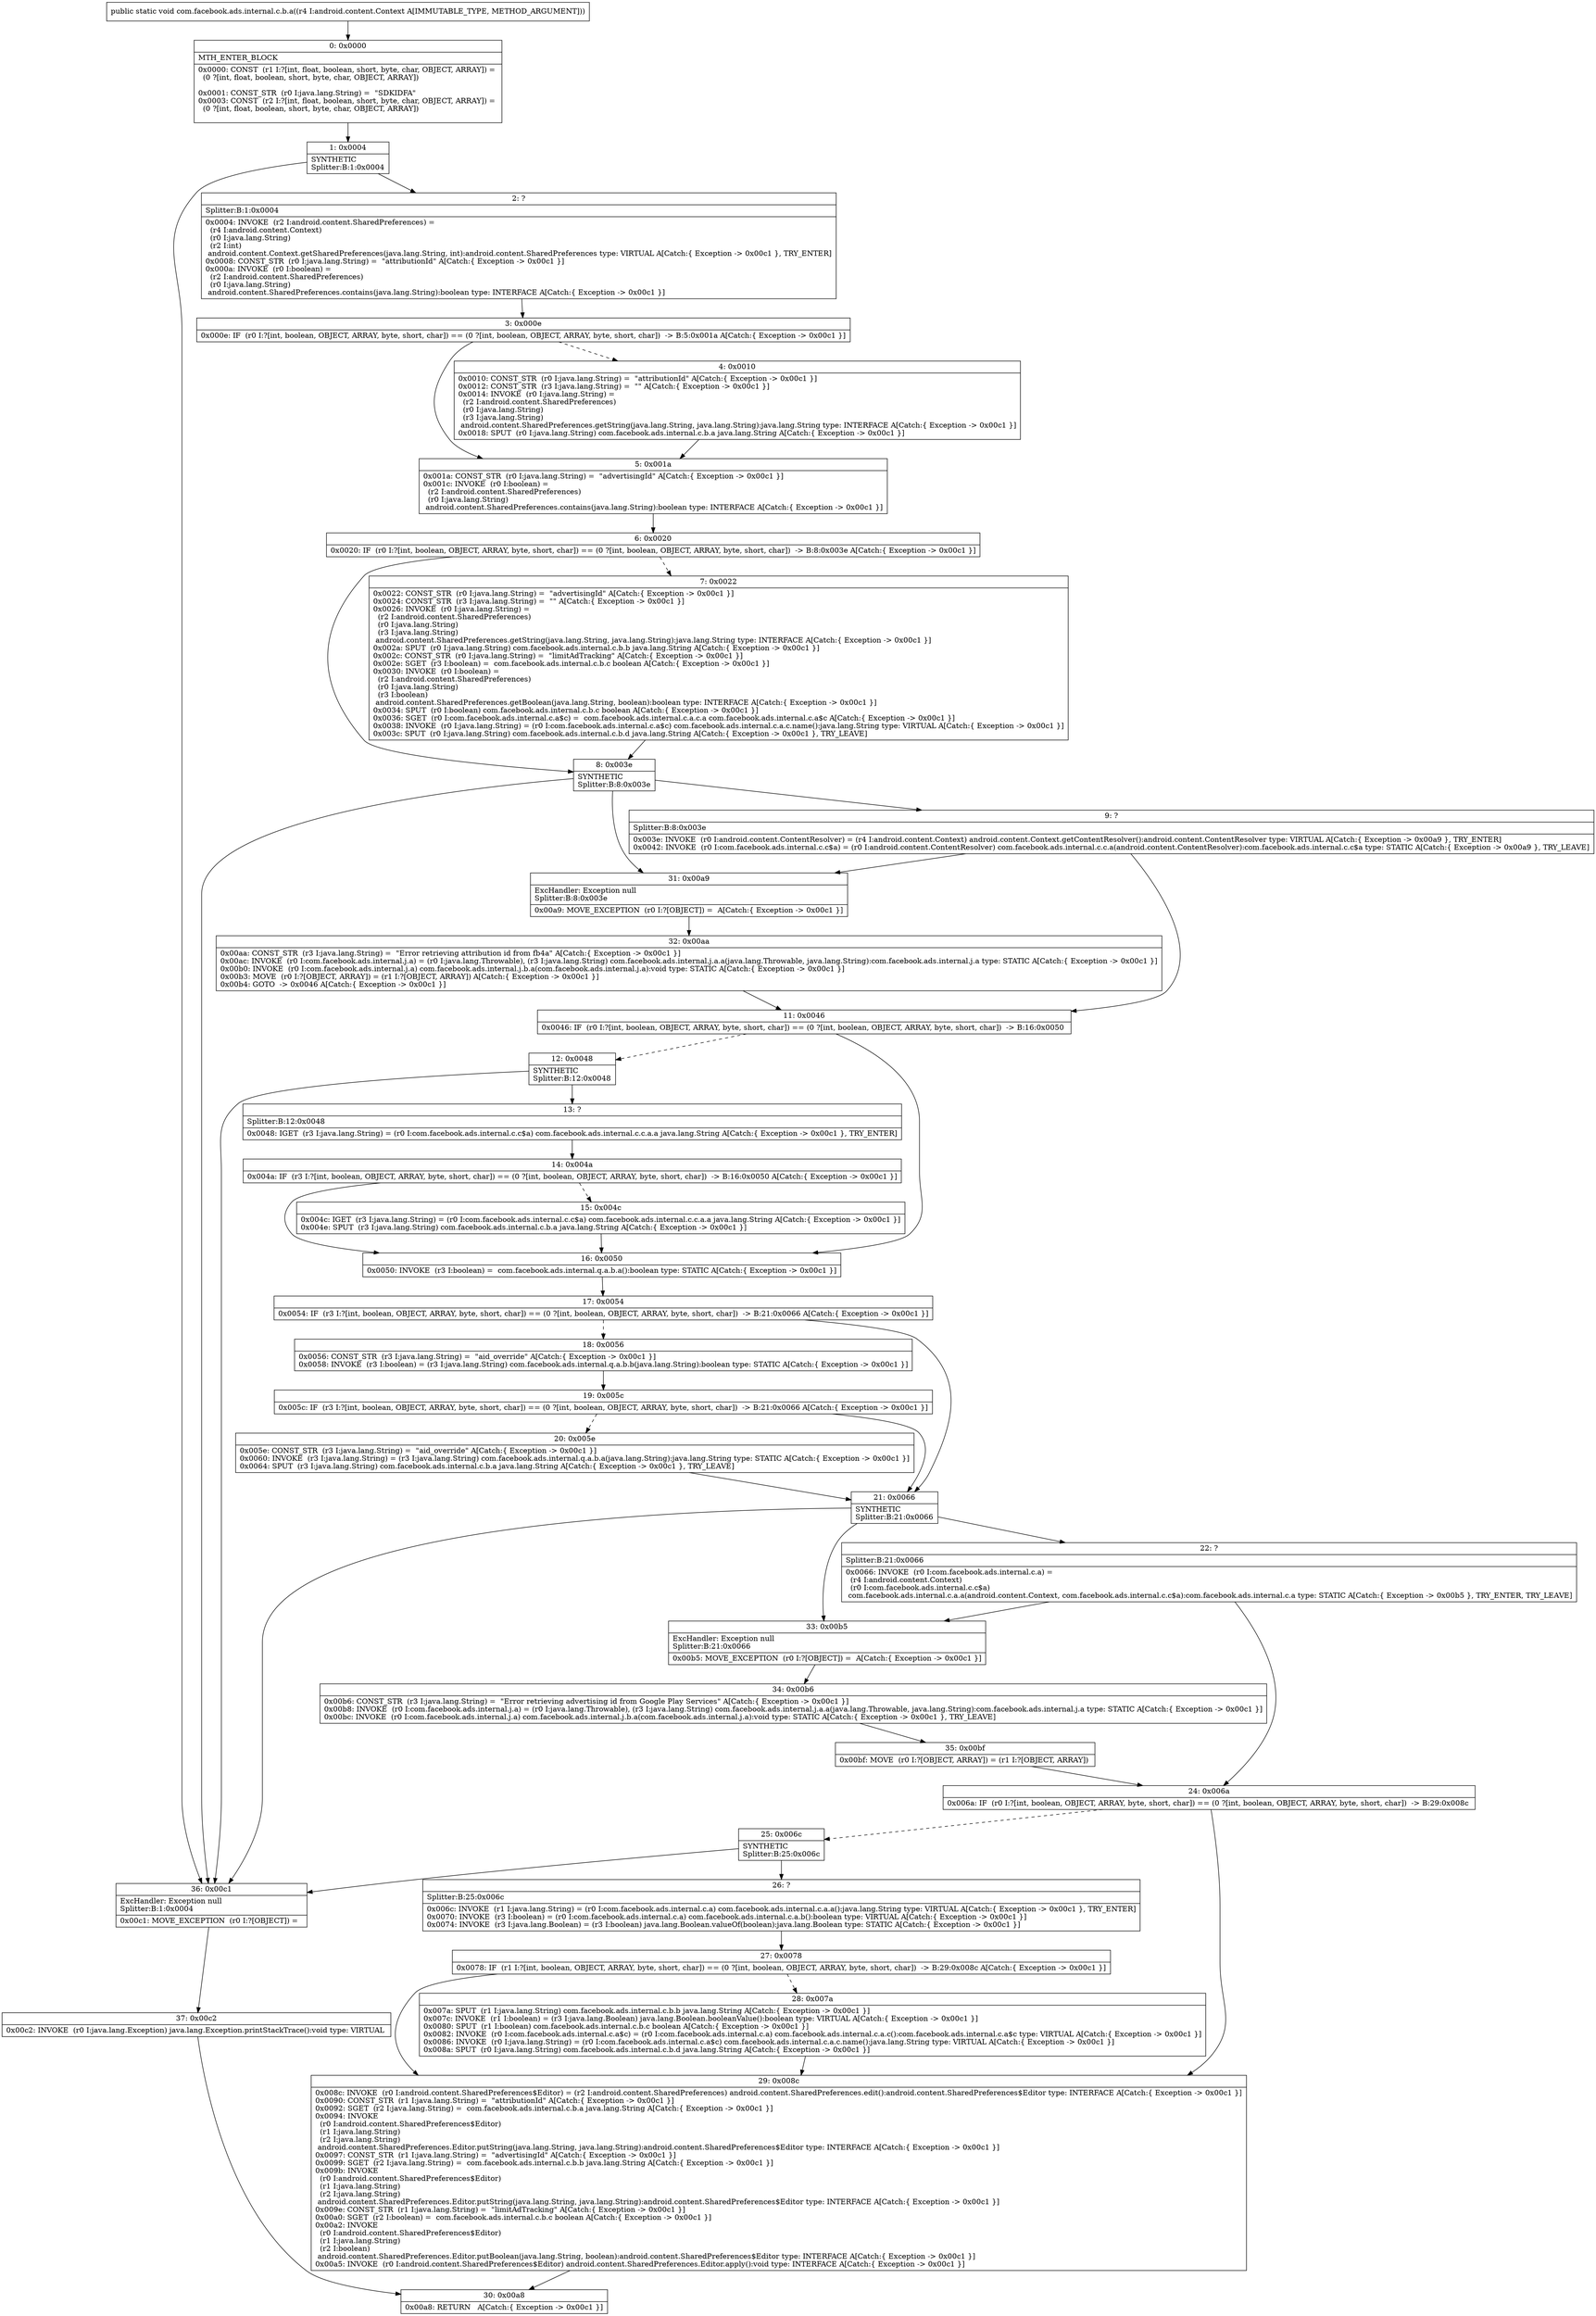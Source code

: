 digraph "CFG forcom.facebook.ads.internal.c.b.a(Landroid\/content\/Context;)V" {
Node_0 [shape=record,label="{0\:\ 0x0000|MTH_ENTER_BLOCK\l|0x0000: CONST  (r1 I:?[int, float, boolean, short, byte, char, OBJECT, ARRAY]) = \l  (0 ?[int, float, boolean, short, byte, char, OBJECT, ARRAY])\l \l0x0001: CONST_STR  (r0 I:java.lang.String) =  \"SDKIDFA\" \l0x0003: CONST  (r2 I:?[int, float, boolean, short, byte, char, OBJECT, ARRAY]) = \l  (0 ?[int, float, boolean, short, byte, char, OBJECT, ARRAY])\l \l}"];
Node_1 [shape=record,label="{1\:\ 0x0004|SYNTHETIC\lSplitter:B:1:0x0004\l}"];
Node_2 [shape=record,label="{2\:\ ?|Splitter:B:1:0x0004\l|0x0004: INVOKE  (r2 I:android.content.SharedPreferences) = \l  (r4 I:android.content.Context)\l  (r0 I:java.lang.String)\l  (r2 I:int)\l android.content.Context.getSharedPreferences(java.lang.String, int):android.content.SharedPreferences type: VIRTUAL A[Catch:\{ Exception \-\> 0x00c1 \}, TRY_ENTER]\l0x0008: CONST_STR  (r0 I:java.lang.String) =  \"attributionId\" A[Catch:\{ Exception \-\> 0x00c1 \}]\l0x000a: INVOKE  (r0 I:boolean) = \l  (r2 I:android.content.SharedPreferences)\l  (r0 I:java.lang.String)\l android.content.SharedPreferences.contains(java.lang.String):boolean type: INTERFACE A[Catch:\{ Exception \-\> 0x00c1 \}]\l}"];
Node_3 [shape=record,label="{3\:\ 0x000e|0x000e: IF  (r0 I:?[int, boolean, OBJECT, ARRAY, byte, short, char]) == (0 ?[int, boolean, OBJECT, ARRAY, byte, short, char])  \-\> B:5:0x001a A[Catch:\{ Exception \-\> 0x00c1 \}]\l}"];
Node_4 [shape=record,label="{4\:\ 0x0010|0x0010: CONST_STR  (r0 I:java.lang.String) =  \"attributionId\" A[Catch:\{ Exception \-\> 0x00c1 \}]\l0x0012: CONST_STR  (r3 I:java.lang.String) =  \"\" A[Catch:\{ Exception \-\> 0x00c1 \}]\l0x0014: INVOKE  (r0 I:java.lang.String) = \l  (r2 I:android.content.SharedPreferences)\l  (r0 I:java.lang.String)\l  (r3 I:java.lang.String)\l android.content.SharedPreferences.getString(java.lang.String, java.lang.String):java.lang.String type: INTERFACE A[Catch:\{ Exception \-\> 0x00c1 \}]\l0x0018: SPUT  (r0 I:java.lang.String) com.facebook.ads.internal.c.b.a java.lang.String A[Catch:\{ Exception \-\> 0x00c1 \}]\l}"];
Node_5 [shape=record,label="{5\:\ 0x001a|0x001a: CONST_STR  (r0 I:java.lang.String) =  \"advertisingId\" A[Catch:\{ Exception \-\> 0x00c1 \}]\l0x001c: INVOKE  (r0 I:boolean) = \l  (r2 I:android.content.SharedPreferences)\l  (r0 I:java.lang.String)\l android.content.SharedPreferences.contains(java.lang.String):boolean type: INTERFACE A[Catch:\{ Exception \-\> 0x00c1 \}]\l}"];
Node_6 [shape=record,label="{6\:\ 0x0020|0x0020: IF  (r0 I:?[int, boolean, OBJECT, ARRAY, byte, short, char]) == (0 ?[int, boolean, OBJECT, ARRAY, byte, short, char])  \-\> B:8:0x003e A[Catch:\{ Exception \-\> 0x00c1 \}]\l}"];
Node_7 [shape=record,label="{7\:\ 0x0022|0x0022: CONST_STR  (r0 I:java.lang.String) =  \"advertisingId\" A[Catch:\{ Exception \-\> 0x00c1 \}]\l0x0024: CONST_STR  (r3 I:java.lang.String) =  \"\" A[Catch:\{ Exception \-\> 0x00c1 \}]\l0x0026: INVOKE  (r0 I:java.lang.String) = \l  (r2 I:android.content.SharedPreferences)\l  (r0 I:java.lang.String)\l  (r3 I:java.lang.String)\l android.content.SharedPreferences.getString(java.lang.String, java.lang.String):java.lang.String type: INTERFACE A[Catch:\{ Exception \-\> 0x00c1 \}]\l0x002a: SPUT  (r0 I:java.lang.String) com.facebook.ads.internal.c.b.b java.lang.String A[Catch:\{ Exception \-\> 0x00c1 \}]\l0x002c: CONST_STR  (r0 I:java.lang.String) =  \"limitAdTracking\" A[Catch:\{ Exception \-\> 0x00c1 \}]\l0x002e: SGET  (r3 I:boolean) =  com.facebook.ads.internal.c.b.c boolean A[Catch:\{ Exception \-\> 0x00c1 \}]\l0x0030: INVOKE  (r0 I:boolean) = \l  (r2 I:android.content.SharedPreferences)\l  (r0 I:java.lang.String)\l  (r3 I:boolean)\l android.content.SharedPreferences.getBoolean(java.lang.String, boolean):boolean type: INTERFACE A[Catch:\{ Exception \-\> 0x00c1 \}]\l0x0034: SPUT  (r0 I:boolean) com.facebook.ads.internal.c.b.c boolean A[Catch:\{ Exception \-\> 0x00c1 \}]\l0x0036: SGET  (r0 I:com.facebook.ads.internal.c.a$c) =  com.facebook.ads.internal.c.a.c.a com.facebook.ads.internal.c.a$c A[Catch:\{ Exception \-\> 0x00c1 \}]\l0x0038: INVOKE  (r0 I:java.lang.String) = (r0 I:com.facebook.ads.internal.c.a$c) com.facebook.ads.internal.c.a.c.name():java.lang.String type: VIRTUAL A[Catch:\{ Exception \-\> 0x00c1 \}]\l0x003c: SPUT  (r0 I:java.lang.String) com.facebook.ads.internal.c.b.d java.lang.String A[Catch:\{ Exception \-\> 0x00c1 \}, TRY_LEAVE]\l}"];
Node_8 [shape=record,label="{8\:\ 0x003e|SYNTHETIC\lSplitter:B:8:0x003e\l}"];
Node_9 [shape=record,label="{9\:\ ?|Splitter:B:8:0x003e\l|0x003e: INVOKE  (r0 I:android.content.ContentResolver) = (r4 I:android.content.Context) android.content.Context.getContentResolver():android.content.ContentResolver type: VIRTUAL A[Catch:\{ Exception \-\> 0x00a9 \}, TRY_ENTER]\l0x0042: INVOKE  (r0 I:com.facebook.ads.internal.c.c$a) = (r0 I:android.content.ContentResolver) com.facebook.ads.internal.c.c.a(android.content.ContentResolver):com.facebook.ads.internal.c.c$a type: STATIC A[Catch:\{ Exception \-\> 0x00a9 \}, TRY_LEAVE]\l}"];
Node_11 [shape=record,label="{11\:\ 0x0046|0x0046: IF  (r0 I:?[int, boolean, OBJECT, ARRAY, byte, short, char]) == (0 ?[int, boolean, OBJECT, ARRAY, byte, short, char])  \-\> B:16:0x0050 \l}"];
Node_12 [shape=record,label="{12\:\ 0x0048|SYNTHETIC\lSplitter:B:12:0x0048\l}"];
Node_13 [shape=record,label="{13\:\ ?|Splitter:B:12:0x0048\l|0x0048: IGET  (r3 I:java.lang.String) = (r0 I:com.facebook.ads.internal.c.c$a) com.facebook.ads.internal.c.c.a.a java.lang.String A[Catch:\{ Exception \-\> 0x00c1 \}, TRY_ENTER]\l}"];
Node_14 [shape=record,label="{14\:\ 0x004a|0x004a: IF  (r3 I:?[int, boolean, OBJECT, ARRAY, byte, short, char]) == (0 ?[int, boolean, OBJECT, ARRAY, byte, short, char])  \-\> B:16:0x0050 A[Catch:\{ Exception \-\> 0x00c1 \}]\l}"];
Node_15 [shape=record,label="{15\:\ 0x004c|0x004c: IGET  (r3 I:java.lang.String) = (r0 I:com.facebook.ads.internal.c.c$a) com.facebook.ads.internal.c.c.a.a java.lang.String A[Catch:\{ Exception \-\> 0x00c1 \}]\l0x004e: SPUT  (r3 I:java.lang.String) com.facebook.ads.internal.c.b.a java.lang.String A[Catch:\{ Exception \-\> 0x00c1 \}]\l}"];
Node_16 [shape=record,label="{16\:\ 0x0050|0x0050: INVOKE  (r3 I:boolean) =  com.facebook.ads.internal.q.a.b.a():boolean type: STATIC A[Catch:\{ Exception \-\> 0x00c1 \}]\l}"];
Node_17 [shape=record,label="{17\:\ 0x0054|0x0054: IF  (r3 I:?[int, boolean, OBJECT, ARRAY, byte, short, char]) == (0 ?[int, boolean, OBJECT, ARRAY, byte, short, char])  \-\> B:21:0x0066 A[Catch:\{ Exception \-\> 0x00c1 \}]\l}"];
Node_18 [shape=record,label="{18\:\ 0x0056|0x0056: CONST_STR  (r3 I:java.lang.String) =  \"aid_override\" A[Catch:\{ Exception \-\> 0x00c1 \}]\l0x0058: INVOKE  (r3 I:boolean) = (r3 I:java.lang.String) com.facebook.ads.internal.q.a.b.b(java.lang.String):boolean type: STATIC A[Catch:\{ Exception \-\> 0x00c1 \}]\l}"];
Node_19 [shape=record,label="{19\:\ 0x005c|0x005c: IF  (r3 I:?[int, boolean, OBJECT, ARRAY, byte, short, char]) == (0 ?[int, boolean, OBJECT, ARRAY, byte, short, char])  \-\> B:21:0x0066 A[Catch:\{ Exception \-\> 0x00c1 \}]\l}"];
Node_20 [shape=record,label="{20\:\ 0x005e|0x005e: CONST_STR  (r3 I:java.lang.String) =  \"aid_override\" A[Catch:\{ Exception \-\> 0x00c1 \}]\l0x0060: INVOKE  (r3 I:java.lang.String) = (r3 I:java.lang.String) com.facebook.ads.internal.q.a.b.a(java.lang.String):java.lang.String type: STATIC A[Catch:\{ Exception \-\> 0x00c1 \}]\l0x0064: SPUT  (r3 I:java.lang.String) com.facebook.ads.internal.c.b.a java.lang.String A[Catch:\{ Exception \-\> 0x00c1 \}, TRY_LEAVE]\l}"];
Node_21 [shape=record,label="{21\:\ 0x0066|SYNTHETIC\lSplitter:B:21:0x0066\l}"];
Node_22 [shape=record,label="{22\:\ ?|Splitter:B:21:0x0066\l|0x0066: INVOKE  (r0 I:com.facebook.ads.internal.c.a) = \l  (r4 I:android.content.Context)\l  (r0 I:com.facebook.ads.internal.c.c$a)\l com.facebook.ads.internal.c.a.a(android.content.Context, com.facebook.ads.internal.c.c$a):com.facebook.ads.internal.c.a type: STATIC A[Catch:\{ Exception \-\> 0x00b5 \}, TRY_ENTER, TRY_LEAVE]\l}"];
Node_24 [shape=record,label="{24\:\ 0x006a|0x006a: IF  (r0 I:?[int, boolean, OBJECT, ARRAY, byte, short, char]) == (0 ?[int, boolean, OBJECT, ARRAY, byte, short, char])  \-\> B:29:0x008c \l}"];
Node_25 [shape=record,label="{25\:\ 0x006c|SYNTHETIC\lSplitter:B:25:0x006c\l}"];
Node_26 [shape=record,label="{26\:\ ?|Splitter:B:25:0x006c\l|0x006c: INVOKE  (r1 I:java.lang.String) = (r0 I:com.facebook.ads.internal.c.a) com.facebook.ads.internal.c.a.a():java.lang.String type: VIRTUAL A[Catch:\{ Exception \-\> 0x00c1 \}, TRY_ENTER]\l0x0070: INVOKE  (r3 I:boolean) = (r0 I:com.facebook.ads.internal.c.a) com.facebook.ads.internal.c.a.b():boolean type: VIRTUAL A[Catch:\{ Exception \-\> 0x00c1 \}]\l0x0074: INVOKE  (r3 I:java.lang.Boolean) = (r3 I:boolean) java.lang.Boolean.valueOf(boolean):java.lang.Boolean type: STATIC A[Catch:\{ Exception \-\> 0x00c1 \}]\l}"];
Node_27 [shape=record,label="{27\:\ 0x0078|0x0078: IF  (r1 I:?[int, boolean, OBJECT, ARRAY, byte, short, char]) == (0 ?[int, boolean, OBJECT, ARRAY, byte, short, char])  \-\> B:29:0x008c A[Catch:\{ Exception \-\> 0x00c1 \}]\l}"];
Node_28 [shape=record,label="{28\:\ 0x007a|0x007a: SPUT  (r1 I:java.lang.String) com.facebook.ads.internal.c.b.b java.lang.String A[Catch:\{ Exception \-\> 0x00c1 \}]\l0x007c: INVOKE  (r1 I:boolean) = (r3 I:java.lang.Boolean) java.lang.Boolean.booleanValue():boolean type: VIRTUAL A[Catch:\{ Exception \-\> 0x00c1 \}]\l0x0080: SPUT  (r1 I:boolean) com.facebook.ads.internal.c.b.c boolean A[Catch:\{ Exception \-\> 0x00c1 \}]\l0x0082: INVOKE  (r0 I:com.facebook.ads.internal.c.a$c) = (r0 I:com.facebook.ads.internal.c.a) com.facebook.ads.internal.c.a.c():com.facebook.ads.internal.c.a$c type: VIRTUAL A[Catch:\{ Exception \-\> 0x00c1 \}]\l0x0086: INVOKE  (r0 I:java.lang.String) = (r0 I:com.facebook.ads.internal.c.a$c) com.facebook.ads.internal.c.a.c.name():java.lang.String type: VIRTUAL A[Catch:\{ Exception \-\> 0x00c1 \}]\l0x008a: SPUT  (r0 I:java.lang.String) com.facebook.ads.internal.c.b.d java.lang.String A[Catch:\{ Exception \-\> 0x00c1 \}]\l}"];
Node_29 [shape=record,label="{29\:\ 0x008c|0x008c: INVOKE  (r0 I:android.content.SharedPreferences$Editor) = (r2 I:android.content.SharedPreferences) android.content.SharedPreferences.edit():android.content.SharedPreferences$Editor type: INTERFACE A[Catch:\{ Exception \-\> 0x00c1 \}]\l0x0090: CONST_STR  (r1 I:java.lang.String) =  \"attributionId\" A[Catch:\{ Exception \-\> 0x00c1 \}]\l0x0092: SGET  (r2 I:java.lang.String) =  com.facebook.ads.internal.c.b.a java.lang.String A[Catch:\{ Exception \-\> 0x00c1 \}]\l0x0094: INVOKE  \l  (r0 I:android.content.SharedPreferences$Editor)\l  (r1 I:java.lang.String)\l  (r2 I:java.lang.String)\l android.content.SharedPreferences.Editor.putString(java.lang.String, java.lang.String):android.content.SharedPreferences$Editor type: INTERFACE A[Catch:\{ Exception \-\> 0x00c1 \}]\l0x0097: CONST_STR  (r1 I:java.lang.String) =  \"advertisingId\" A[Catch:\{ Exception \-\> 0x00c1 \}]\l0x0099: SGET  (r2 I:java.lang.String) =  com.facebook.ads.internal.c.b.b java.lang.String A[Catch:\{ Exception \-\> 0x00c1 \}]\l0x009b: INVOKE  \l  (r0 I:android.content.SharedPreferences$Editor)\l  (r1 I:java.lang.String)\l  (r2 I:java.lang.String)\l android.content.SharedPreferences.Editor.putString(java.lang.String, java.lang.String):android.content.SharedPreferences$Editor type: INTERFACE A[Catch:\{ Exception \-\> 0x00c1 \}]\l0x009e: CONST_STR  (r1 I:java.lang.String) =  \"limitAdTracking\" A[Catch:\{ Exception \-\> 0x00c1 \}]\l0x00a0: SGET  (r2 I:boolean) =  com.facebook.ads.internal.c.b.c boolean A[Catch:\{ Exception \-\> 0x00c1 \}]\l0x00a2: INVOKE  \l  (r0 I:android.content.SharedPreferences$Editor)\l  (r1 I:java.lang.String)\l  (r2 I:boolean)\l android.content.SharedPreferences.Editor.putBoolean(java.lang.String, boolean):android.content.SharedPreferences$Editor type: INTERFACE A[Catch:\{ Exception \-\> 0x00c1 \}]\l0x00a5: INVOKE  (r0 I:android.content.SharedPreferences$Editor) android.content.SharedPreferences.Editor.apply():void type: INTERFACE A[Catch:\{ Exception \-\> 0x00c1 \}]\l}"];
Node_30 [shape=record,label="{30\:\ 0x00a8|0x00a8: RETURN   A[Catch:\{ Exception \-\> 0x00c1 \}]\l}"];
Node_31 [shape=record,label="{31\:\ 0x00a9|ExcHandler: Exception null\lSplitter:B:8:0x003e\l|0x00a9: MOVE_EXCEPTION  (r0 I:?[OBJECT]) =  A[Catch:\{ Exception \-\> 0x00c1 \}]\l}"];
Node_32 [shape=record,label="{32\:\ 0x00aa|0x00aa: CONST_STR  (r3 I:java.lang.String) =  \"Error retrieving attribution id from fb4a\" A[Catch:\{ Exception \-\> 0x00c1 \}]\l0x00ac: INVOKE  (r0 I:com.facebook.ads.internal.j.a) = (r0 I:java.lang.Throwable), (r3 I:java.lang.String) com.facebook.ads.internal.j.a.a(java.lang.Throwable, java.lang.String):com.facebook.ads.internal.j.a type: STATIC A[Catch:\{ Exception \-\> 0x00c1 \}]\l0x00b0: INVOKE  (r0 I:com.facebook.ads.internal.j.a) com.facebook.ads.internal.j.b.a(com.facebook.ads.internal.j.a):void type: STATIC A[Catch:\{ Exception \-\> 0x00c1 \}]\l0x00b3: MOVE  (r0 I:?[OBJECT, ARRAY]) = (r1 I:?[OBJECT, ARRAY]) A[Catch:\{ Exception \-\> 0x00c1 \}]\l0x00b4: GOTO  \-\> 0x0046 A[Catch:\{ Exception \-\> 0x00c1 \}]\l}"];
Node_33 [shape=record,label="{33\:\ 0x00b5|ExcHandler: Exception null\lSplitter:B:21:0x0066\l|0x00b5: MOVE_EXCEPTION  (r0 I:?[OBJECT]) =  A[Catch:\{ Exception \-\> 0x00c1 \}]\l}"];
Node_34 [shape=record,label="{34\:\ 0x00b6|0x00b6: CONST_STR  (r3 I:java.lang.String) =  \"Error retrieving advertising id from Google Play Services\" A[Catch:\{ Exception \-\> 0x00c1 \}]\l0x00b8: INVOKE  (r0 I:com.facebook.ads.internal.j.a) = (r0 I:java.lang.Throwable), (r3 I:java.lang.String) com.facebook.ads.internal.j.a.a(java.lang.Throwable, java.lang.String):com.facebook.ads.internal.j.a type: STATIC A[Catch:\{ Exception \-\> 0x00c1 \}]\l0x00bc: INVOKE  (r0 I:com.facebook.ads.internal.j.a) com.facebook.ads.internal.j.b.a(com.facebook.ads.internal.j.a):void type: STATIC A[Catch:\{ Exception \-\> 0x00c1 \}, TRY_LEAVE]\l}"];
Node_35 [shape=record,label="{35\:\ 0x00bf|0x00bf: MOVE  (r0 I:?[OBJECT, ARRAY]) = (r1 I:?[OBJECT, ARRAY]) \l}"];
Node_36 [shape=record,label="{36\:\ 0x00c1|ExcHandler: Exception null\lSplitter:B:1:0x0004\l|0x00c1: MOVE_EXCEPTION  (r0 I:?[OBJECT]) =  \l}"];
Node_37 [shape=record,label="{37\:\ 0x00c2|0x00c2: INVOKE  (r0 I:java.lang.Exception) java.lang.Exception.printStackTrace():void type: VIRTUAL \l}"];
MethodNode[shape=record,label="{public static void com.facebook.ads.internal.c.b.a((r4 I:android.content.Context A[IMMUTABLE_TYPE, METHOD_ARGUMENT])) }"];
MethodNode -> Node_0;
Node_0 -> Node_1;
Node_1 -> Node_2;
Node_1 -> Node_36;
Node_2 -> Node_3;
Node_3 -> Node_4[style=dashed];
Node_3 -> Node_5;
Node_4 -> Node_5;
Node_5 -> Node_6;
Node_6 -> Node_7[style=dashed];
Node_6 -> Node_8;
Node_7 -> Node_8;
Node_8 -> Node_9;
Node_8 -> Node_31;
Node_8 -> Node_36;
Node_9 -> Node_31;
Node_9 -> Node_11;
Node_11 -> Node_12[style=dashed];
Node_11 -> Node_16;
Node_12 -> Node_13;
Node_12 -> Node_36;
Node_13 -> Node_14;
Node_14 -> Node_15[style=dashed];
Node_14 -> Node_16;
Node_15 -> Node_16;
Node_16 -> Node_17;
Node_17 -> Node_18[style=dashed];
Node_17 -> Node_21;
Node_18 -> Node_19;
Node_19 -> Node_20[style=dashed];
Node_19 -> Node_21;
Node_20 -> Node_21;
Node_21 -> Node_22;
Node_21 -> Node_33;
Node_21 -> Node_36;
Node_22 -> Node_33;
Node_22 -> Node_24;
Node_24 -> Node_25[style=dashed];
Node_24 -> Node_29;
Node_25 -> Node_26;
Node_25 -> Node_36;
Node_26 -> Node_27;
Node_27 -> Node_28[style=dashed];
Node_27 -> Node_29;
Node_28 -> Node_29;
Node_29 -> Node_30;
Node_31 -> Node_32;
Node_32 -> Node_11;
Node_33 -> Node_34;
Node_34 -> Node_35;
Node_35 -> Node_24;
Node_36 -> Node_37;
Node_37 -> Node_30;
}

